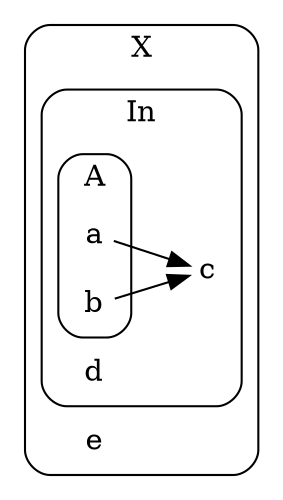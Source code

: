 digraph {
    rankdir="LR"
    subgraph cluster {
        label=X
        style=rounded
        subgraph cluster {
            label=In
            subgraph cluster {
                label=A
                a [shape=plain label=" a "]
                b [shape=plain label=" b "]
            }
            c [shape=plain label=" c "]
            d [shape=plain label=" d "]
        }
        e [shape=plain label="e"]
    }
    a -> c
    b -> c
}